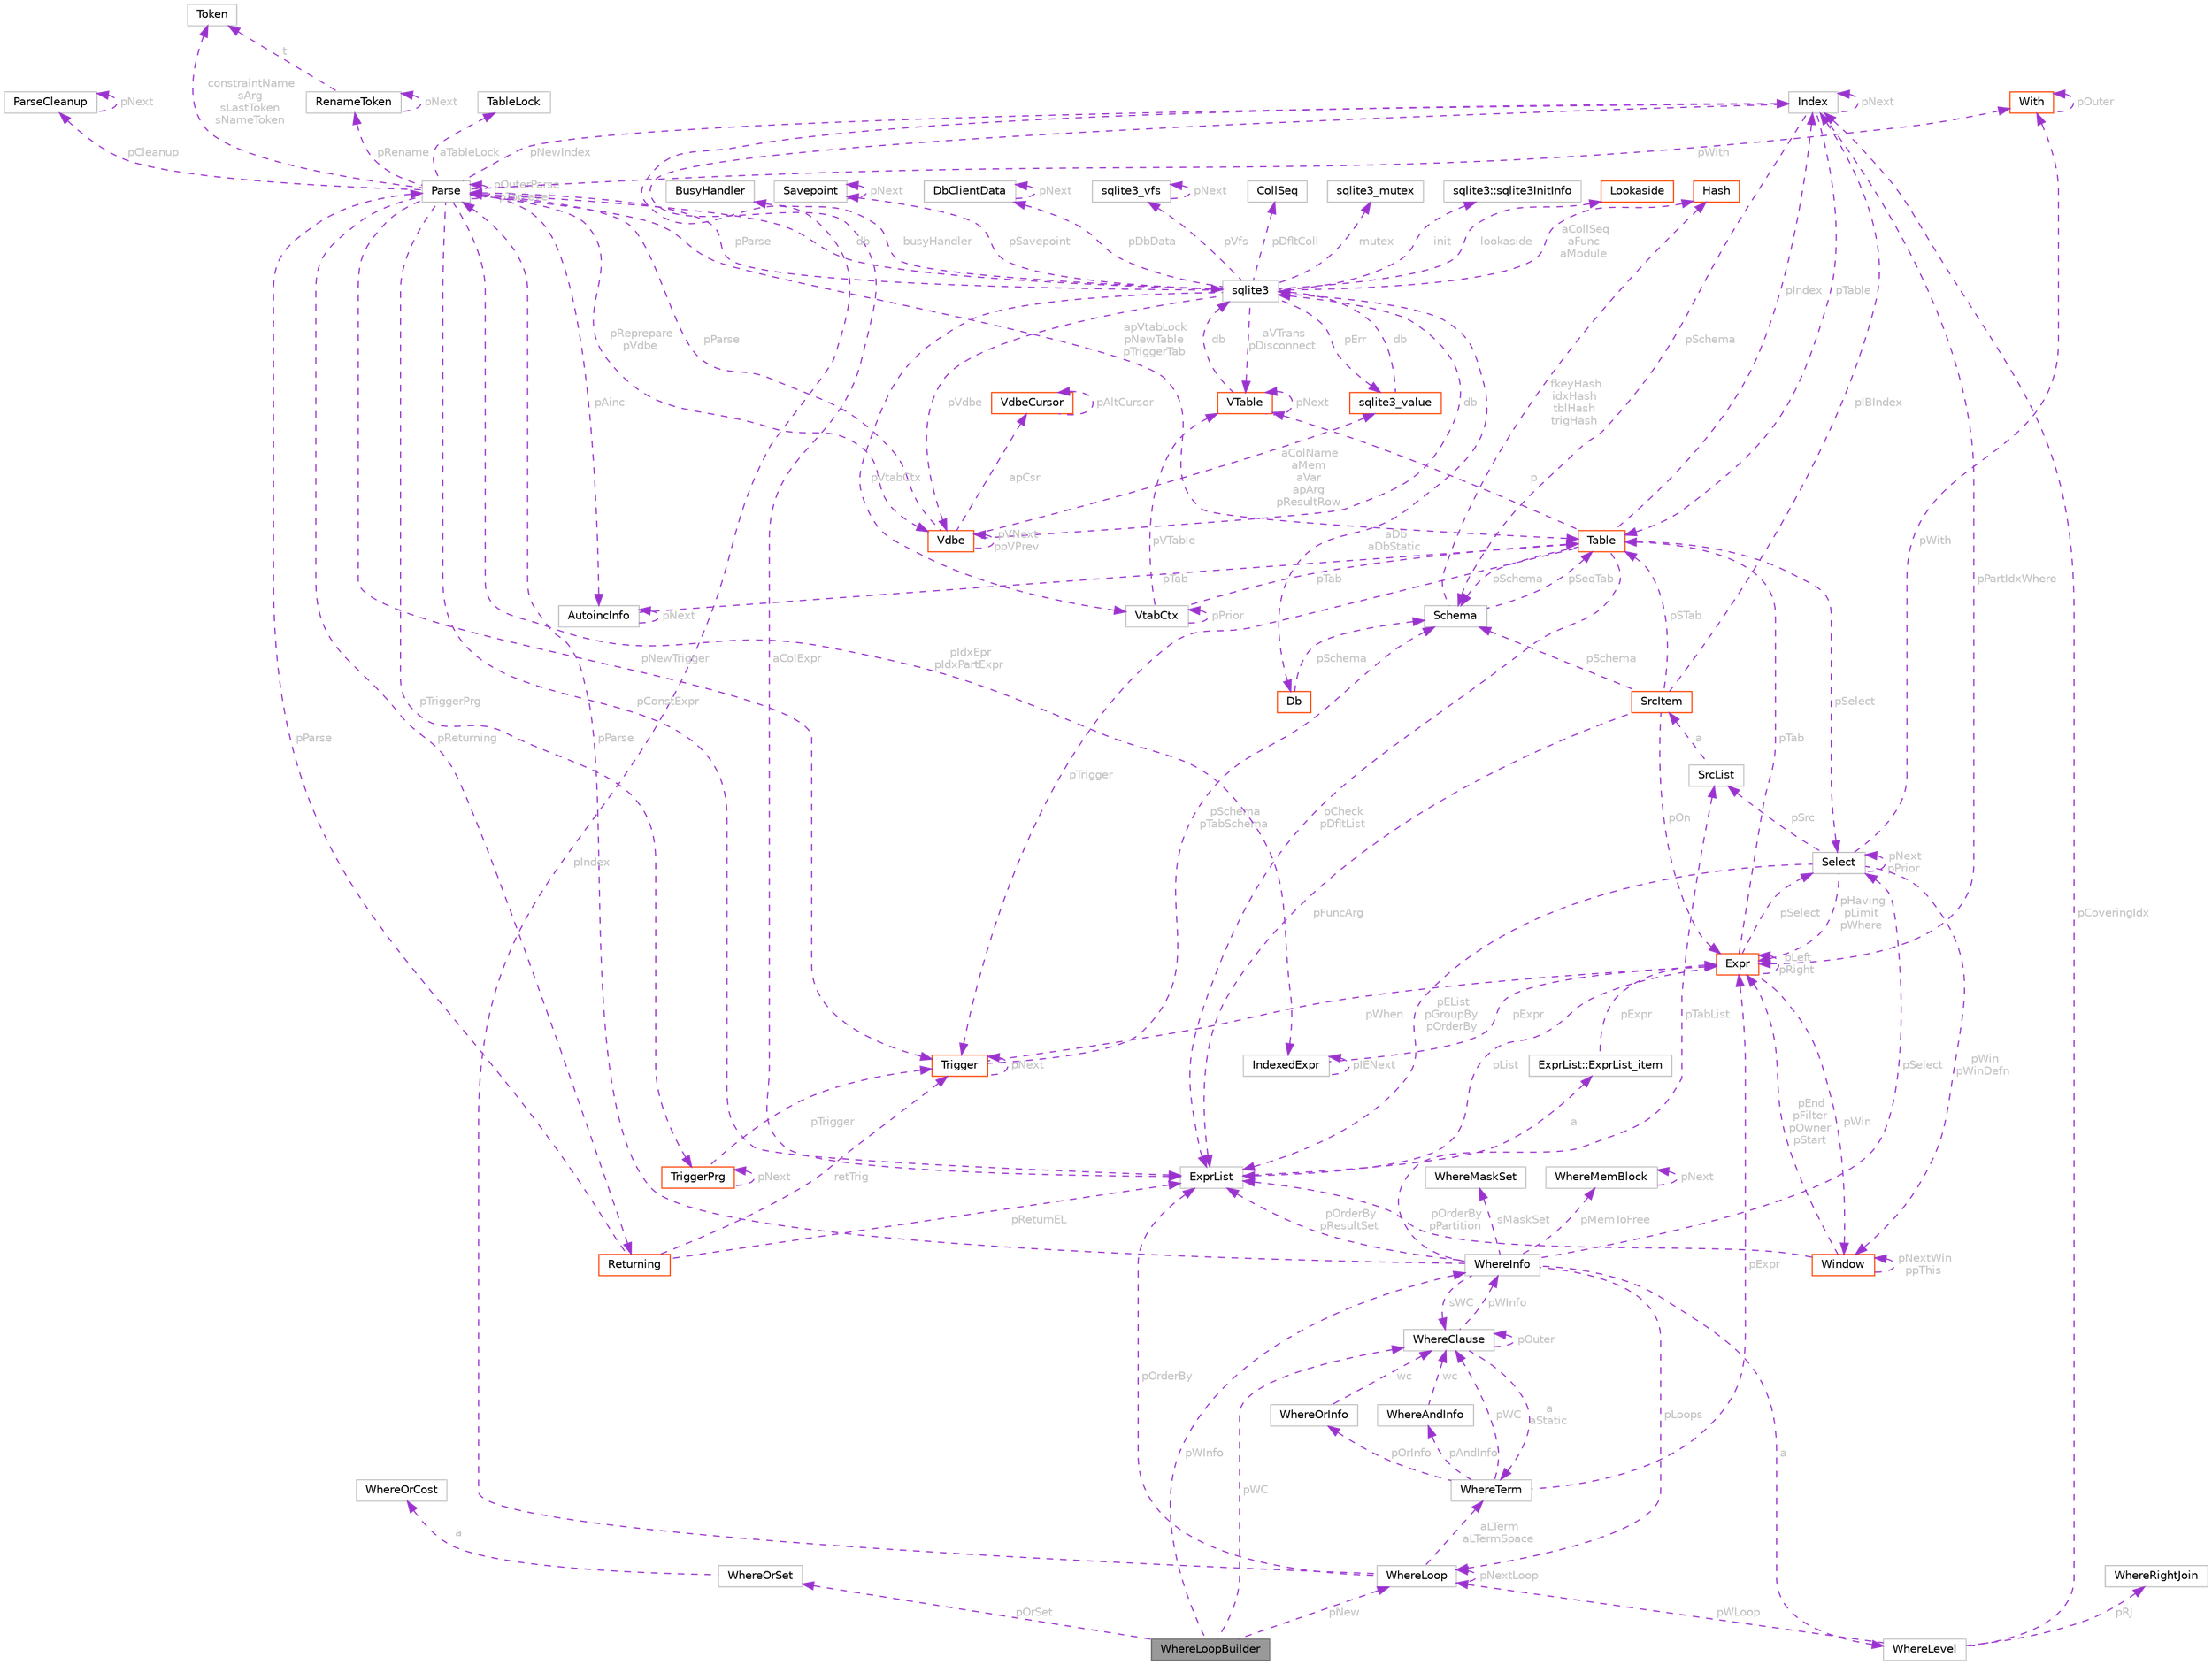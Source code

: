 digraph "WhereLoopBuilder"
{
 // LATEX_PDF_SIZE
  bgcolor="transparent";
  edge [fontname=Helvetica,fontsize=10,labelfontname=Helvetica,labelfontsize=10];
  node [fontname=Helvetica,fontsize=10,shape=box,height=0.2,width=0.4];
  Node1 [id="Node000001",label="WhereLoopBuilder",height=0.2,width=0.4,color="gray40", fillcolor="grey60", style="filled", fontcolor="black",tooltip=" "];
  Node2 -> Node1 [id="edge1_Node000001_Node000002",dir="back",color="darkorchid3",style="dashed",tooltip=" ",label=" pWInfo",fontcolor="grey" ];
  Node2 [id="Node000002",label="WhereInfo",height=0.2,width=0.4,color="grey75", fillcolor="white", style="filled",URL="$structWhereInfo.html",tooltip=" "];
  Node3 -> Node2 [id="edge2_Node000002_Node000003",dir="back",color="darkorchid3",style="dashed",tooltip=" ",label=" pParse",fontcolor="grey" ];
  Node3 [id="Node000003",label="Parse",height=0.2,width=0.4,color="grey75", fillcolor="white", style="filled",URL="$structParse.html",tooltip=" "];
  Node4 -> Node3 [id="edge3_Node000003_Node000004",dir="back",color="darkorchid3",style="dashed",tooltip=" ",label=" db",fontcolor="grey" ];
  Node4 [id="Node000004",label="sqlite3",height=0.2,width=0.4,color="grey75", fillcolor="white", style="filled",URL="$structsqlite3.html",tooltip=" "];
  Node5 -> Node4 [id="edge4_Node000004_Node000005",dir="back",color="darkorchid3",style="dashed",tooltip=" ",label=" pVfs",fontcolor="grey" ];
  Node5 [id="Node000005",label="sqlite3_vfs",height=0.2,width=0.4,color="grey75", fillcolor="white", style="filled",URL="$structsqlite3__vfs.html",tooltip=" "];
  Node5 -> Node5 [id="edge5_Node000005_Node000005",dir="back",color="darkorchid3",style="dashed",tooltip=" ",label=" pNext",fontcolor="grey" ];
  Node6 -> Node4 [id="edge6_Node000004_Node000006",dir="back",color="darkorchid3",style="dashed",tooltip=" ",label=" pVdbe",fontcolor="grey" ];
  Node6 [id="Node000006",label="Vdbe",height=0.2,width=0.4,color="orangered", fillcolor="white", style="filled",URL="$structVdbe.html",tooltip=" "];
  Node4 -> Node6 [id="edge7_Node000006_Node000004",dir="back",color="darkorchid3",style="dashed",tooltip=" ",label=" db",fontcolor="grey" ];
  Node6 -> Node6 [id="edge8_Node000006_Node000006",dir="back",color="darkorchid3",style="dashed",tooltip=" ",label=" pVNext\nppVPrev",fontcolor="grey" ];
  Node3 -> Node6 [id="edge9_Node000006_Node000003",dir="back",color="darkorchid3",style="dashed",tooltip=" ",label=" pParse",fontcolor="grey" ];
  Node7 -> Node6 [id="edge10_Node000006_Node000007",dir="back",color="darkorchid3",style="dashed",tooltip=" ",label=" aColName\naMem\naVar\napArg\npResultRow",fontcolor="grey" ];
  Node7 [id="Node000007",label="sqlite3_value",height=0.2,width=0.4,color="orangered", fillcolor="white", style="filled",URL="$structsqlite3__value.html",tooltip=" "];
  Node4 -> Node7 [id="edge11_Node000007_Node000004",dir="back",color="darkorchid3",style="dashed",tooltip=" ",label=" db",fontcolor="grey" ];
  Node11 -> Node6 [id="edge12_Node000006_Node000011",dir="back",color="darkorchid3",style="dashed",tooltip=" ",label=" apCsr",fontcolor="grey" ];
  Node11 [id="Node000011",label="VdbeCursor",height=0.2,width=0.4,color="orangered", fillcolor="white", style="filled",URL="$structVdbeCursor.html",tooltip=" "];
  Node11 -> Node11 [id="edge13_Node000011_Node000011",dir="back",color="darkorchid3",style="dashed",tooltip=" ",label=" pAltCursor",fontcolor="grey" ];
  Node28 -> Node4 [id="edge14_Node000004_Node000028",dir="back",color="darkorchid3",style="dashed",tooltip=" ",label=" pDfltColl",fontcolor="grey" ];
  Node28 [id="Node000028",label="CollSeq",height=0.2,width=0.4,color="grey75", fillcolor="white", style="filled",URL="$structCollSeq.html",tooltip=" "];
  Node30 -> Node4 [id="edge15_Node000004_Node000030",dir="back",color="darkorchid3",style="dashed",tooltip=" ",label=" mutex",fontcolor="grey" ];
  Node30 [id="Node000030",label="sqlite3_mutex",height=0.2,width=0.4,color="grey75", fillcolor="white", style="filled",URL="$structsqlite3__mutex.html",tooltip=" "];
  Node83 -> Node4 [id="edge16_Node000004_Node000083",dir="back",color="darkorchid3",style="dashed",tooltip=" ",label=" aDb\naDbStatic",fontcolor="grey" ];
  Node83 [id="Node000083",label="Db",height=0.2,width=0.4,color="orangered", fillcolor="white", style="filled",URL="$structDb.html",tooltip=" "];
  Node54 -> Node83 [id="edge17_Node000083_Node000054",dir="back",color="darkorchid3",style="dashed",tooltip=" ",label=" pSchema",fontcolor="grey" ];
  Node54 [id="Node000054",label="Schema",height=0.2,width=0.4,color="grey75", fillcolor="white", style="filled",URL="$structSchema.html",tooltip=" "];
  Node55 -> Node54 [id="edge18_Node000054_Node000055",dir="back",color="darkorchid3",style="dashed",tooltip=" ",label=" fkeyHash\nidxHash\ntblHash\ntrigHash",fontcolor="grey" ];
  Node55 [id="Node000055",label="Hash",height=0.2,width=0.4,color="orangered", fillcolor="white", style="filled",URL="$structHash.html",tooltip=" "];
  Node51 -> Node54 [id="edge19_Node000054_Node000051",dir="back",color="darkorchid3",style="dashed",tooltip=" ",label=" pSeqTab",fontcolor="grey" ];
  Node51 [id="Node000051",label="Table",height=0.2,width=0.4,color="orangered", fillcolor="white", style="filled",URL="$structTable.html",tooltip=" "];
  Node53 -> Node51 [id="edge20_Node000051_Node000053",dir="back",color="darkorchid3",style="dashed",tooltip=" ",label=" pIndex",fontcolor="grey" ];
  Node53 [id="Node000053",label="Index",height=0.2,width=0.4,color="grey75", fillcolor="white", style="filled",URL="$structIndex.html",tooltip=" "];
  Node51 -> Node53 [id="edge21_Node000053_Node000051",dir="back",color="darkorchid3",style="dashed",tooltip=" ",label=" pTable",fontcolor="grey" ];
  Node53 -> Node53 [id="edge22_Node000053_Node000053",dir="back",color="darkorchid3",style="dashed",tooltip=" ",label=" pNext",fontcolor="grey" ];
  Node54 -> Node53 [id="edge23_Node000053_Node000054",dir="back",color="darkorchid3",style="dashed",tooltip=" ",label=" pSchema",fontcolor="grey" ];
  Node58 -> Node53 [id="edge24_Node000053_Node000058",dir="back",color="darkorchid3",style="dashed",tooltip=" ",label=" pPartIdxWhere",fontcolor="grey" ];
  Node58 [id="Node000058",label="Expr",height=0.2,width=0.4,color="orangered", fillcolor="white", style="filled",URL="$structExpr.html",tooltip=" "];
  Node58 -> Node58 [id="edge25_Node000058_Node000058",dir="back",color="darkorchid3",style="dashed",tooltip=" ",label=" pLeft\npRight",fontcolor="grey" ];
  Node59 -> Node58 [id="edge26_Node000058_Node000059",dir="back",color="darkorchid3",style="dashed",tooltip=" ",label=" pList",fontcolor="grey" ];
  Node59 [id="Node000059",label="ExprList",height=0.2,width=0.4,color="grey75", fillcolor="white", style="filled",URL="$structExprList.html",tooltip=" "];
  Node60 -> Node59 [id="edge27_Node000059_Node000060",dir="back",color="darkorchid3",style="dashed",tooltip=" ",label=" a",fontcolor="grey" ];
  Node60 [id="Node000060",label="ExprList::ExprList_item",height=0.2,width=0.4,color="grey75", fillcolor="white", style="filled",URL="$structExprList_1_1ExprList__item.html",tooltip=" "];
  Node58 -> Node60 [id="edge28_Node000060_Node000058",dir="back",color="darkorchid3",style="dashed",tooltip=" ",label=" pExpr",fontcolor="grey" ];
  Node61 -> Node58 [id="edge29_Node000058_Node000061",dir="back",color="darkorchid3",style="dashed",tooltip=" ",label=" pSelect",fontcolor="grey" ];
  Node61 [id="Node000061",label="Select",height=0.2,width=0.4,color="grey75", fillcolor="white", style="filled",URL="$structSelect.html",tooltip=" "];
  Node59 -> Node61 [id="edge30_Node000061_Node000059",dir="back",color="darkorchid3",style="dashed",tooltip=" ",label=" pEList\npGroupBy\npOrderBy",fontcolor="grey" ];
  Node62 -> Node61 [id="edge31_Node000061_Node000062",dir="back",color="darkorchid3",style="dashed",tooltip=" ",label=" pSrc",fontcolor="grey" ];
  Node62 [id="Node000062",label="SrcList",height=0.2,width=0.4,color="grey75", fillcolor="white", style="filled",URL="$structSrcList.html",tooltip=" "];
  Node63 -> Node62 [id="edge32_Node000062_Node000063",dir="back",color="darkorchid3",style="dashed",tooltip=" ",label=" a",fontcolor="grey" ];
  Node63 [id="Node000063",label="SrcItem",height=0.2,width=0.4,color="orangered", fillcolor="white", style="filled",URL="$structSrcItem.html",tooltip=" "];
  Node51 -> Node63 [id="edge33_Node000063_Node000051",dir="back",color="darkorchid3",style="dashed",tooltip=" ",label=" pSTab",fontcolor="grey" ];
  Node59 -> Node63 [id="edge34_Node000063_Node000059",dir="back",color="darkorchid3",style="dashed",tooltip=" ",label=" pFuncArg",fontcolor="grey" ];
  Node53 -> Node63 [id="edge35_Node000063_Node000053",dir="back",color="darkorchid3",style="dashed",tooltip=" ",label=" pIBIndex",fontcolor="grey" ];
  Node58 -> Node63 [id="edge36_Node000063_Node000058",dir="back",color="darkorchid3",style="dashed",tooltip=" ",label=" pOn",fontcolor="grey" ];
  Node54 -> Node63 [id="edge37_Node000063_Node000054",dir="back",color="darkorchid3",style="dashed",tooltip=" ",label=" pSchema",fontcolor="grey" ];
  Node58 -> Node61 [id="edge38_Node000061_Node000058",dir="back",color="darkorchid3",style="dashed",tooltip=" ",label=" pHaving\npLimit\npWhere",fontcolor="grey" ];
  Node61 -> Node61 [id="edge39_Node000061_Node000061",dir="back",color="darkorchid3",style="dashed",tooltip=" ",label=" pNext\npPrior",fontcolor="grey" ];
  Node68 -> Node61 [id="edge40_Node000061_Node000068",dir="back",color="darkorchid3",style="dashed",tooltip=" ",label=" pWith",fontcolor="grey" ];
  Node68 [id="Node000068",label="With",height=0.2,width=0.4,color="orangered", fillcolor="white", style="filled",URL="$structWith.html",tooltip=" "];
  Node68 -> Node68 [id="edge41_Node000068_Node000068",dir="back",color="darkorchid3",style="dashed",tooltip=" ",label=" pOuter",fontcolor="grey" ];
  Node70 -> Node61 [id="edge42_Node000061_Node000070",dir="back",color="darkorchid3",style="dashed",tooltip=" ",label=" pWin\npWinDefn",fontcolor="grey" ];
  Node70 [id="Node000070",label="Window",height=0.2,width=0.4,color="orangered", fillcolor="white", style="filled",URL="$structWindow.html",tooltip=" "];
  Node59 -> Node70 [id="edge43_Node000070_Node000059",dir="back",color="darkorchid3",style="dashed",tooltip=" ",label=" pOrderBy\npPartition",fontcolor="grey" ];
  Node58 -> Node70 [id="edge44_Node000070_Node000058",dir="back",color="darkorchid3",style="dashed",tooltip=" ",label=" pEnd\npFilter\npOwner\npStart",fontcolor="grey" ];
  Node70 -> Node70 [id="edge45_Node000070_Node000070",dir="back",color="darkorchid3",style="dashed",tooltip=" ",label=" pNextWin\nppThis",fontcolor="grey" ];
  Node51 -> Node58 [id="edge46_Node000058_Node000051",dir="back",color="darkorchid3",style="dashed",tooltip=" ",label=" pTab",fontcolor="grey" ];
  Node70 -> Node58 [id="edge47_Node000058_Node000070",dir="back",color="darkorchid3",style="dashed",tooltip=" ",label=" pWin",fontcolor="grey" ];
  Node59 -> Node53 [id="edge48_Node000053_Node000059",dir="back",color="darkorchid3",style="dashed",tooltip=" ",label=" aColExpr",fontcolor="grey" ];
  Node59 -> Node51 [id="edge49_Node000051_Node000059",dir="back",color="darkorchid3",style="dashed",tooltip=" ",label=" pCheck\npDfltList",fontcolor="grey" ];
  Node61 -> Node51 [id="edge50_Node000051_Node000061",dir="back",color="darkorchid3",style="dashed",tooltip=" ",label=" pSelect",fontcolor="grey" ];
  Node49 -> Node51 [id="edge51_Node000051_Node000049",dir="back",color="darkorchid3",style="dashed",tooltip=" ",label=" p",fontcolor="grey" ];
  Node49 [id="Node000049",label="VTable",height=0.2,width=0.4,color="orangered", fillcolor="white", style="filled",URL="$structVTable.html",tooltip=" "];
  Node4 -> Node49 [id="edge52_Node000049_Node000004",dir="back",color="darkorchid3",style="dashed",tooltip=" ",label=" db",fontcolor="grey" ];
  Node49 -> Node49 [id="edge53_Node000049_Node000049",dir="back",color="darkorchid3",style="dashed",tooltip=" ",label=" pNext",fontcolor="grey" ];
  Node75 -> Node51 [id="edge54_Node000051_Node000075",dir="back",color="darkorchid3",style="dashed",tooltip=" ",label=" pTrigger",fontcolor="grey" ];
  Node75 [id="Node000075",label="Trigger",height=0.2,width=0.4,color="orangered", fillcolor="white", style="filled",URL="$structTrigger.html",tooltip=" "];
  Node58 -> Node75 [id="edge55_Node000075_Node000058",dir="back",color="darkorchid3",style="dashed",tooltip=" ",label=" pWhen",fontcolor="grey" ];
  Node54 -> Node75 [id="edge56_Node000075_Node000054",dir="back",color="darkorchid3",style="dashed",tooltip=" ",label=" pSchema\npTabSchema",fontcolor="grey" ];
  Node75 -> Node75 [id="edge57_Node000075_Node000075",dir="back",color="darkorchid3",style="dashed",tooltip=" ",label=" pNext",fontcolor="grey" ];
  Node54 -> Node51 [id="edge58_Node000051_Node000054",dir="back",color="darkorchid3",style="dashed",tooltip=" ",label=" pSchema",fontcolor="grey" ];
  Node84 -> Node4 [id="edge59_Node000004_Node000084",dir="back",color="darkorchid3",style="dashed",tooltip=" ",label=" init",fontcolor="grey" ];
  Node84 [id="Node000084",label="sqlite3::sqlite3InitInfo",height=0.2,width=0.4,color="grey75", fillcolor="white", style="filled",URL="$structsqlite3_1_1sqlite3InitInfo.html",tooltip=" "];
  Node3 -> Node4 [id="edge60_Node000004_Node000003",dir="back",color="darkorchid3",style="dashed",tooltip=" ",label=" pParse",fontcolor="grey" ];
  Node7 -> Node4 [id="edge61_Node000004_Node000007",dir="back",color="darkorchid3",style="dashed",tooltip=" ",label=" pErr",fontcolor="grey" ];
  Node85 -> Node4 [id="edge62_Node000004_Node000085",dir="back",color="darkorchid3",style="dashed",tooltip=" ",label=" lookaside",fontcolor="grey" ];
  Node85 [id="Node000085",label="Lookaside",height=0.2,width=0.4,color="orangered", fillcolor="white", style="filled",URL="$structLookaside.html",tooltip=" "];
  Node55 -> Node4 [id="edge63_Node000004_Node000055",dir="back",color="darkorchid3",style="dashed",tooltip=" ",label=" aCollSeq\naFunc\naModule",fontcolor="grey" ];
  Node87 -> Node4 [id="edge64_Node000004_Node000087",dir="back",color="darkorchid3",style="dashed",tooltip=" ",label=" pVtabCtx",fontcolor="grey" ];
  Node87 [id="Node000087",label="VtabCtx",height=0.2,width=0.4,color="grey75", fillcolor="white", style="filled",URL="$structVtabCtx.html",tooltip=" "];
  Node49 -> Node87 [id="edge65_Node000087_Node000049",dir="back",color="darkorchid3",style="dashed",tooltip=" ",label=" pVTable",fontcolor="grey" ];
  Node51 -> Node87 [id="edge66_Node000087_Node000051",dir="back",color="darkorchid3",style="dashed",tooltip=" ",label=" pTab",fontcolor="grey" ];
  Node87 -> Node87 [id="edge67_Node000087_Node000087",dir="back",color="darkorchid3",style="dashed",tooltip=" ",label=" pPrior",fontcolor="grey" ];
  Node49 -> Node4 [id="edge68_Node000004_Node000049",dir="back",color="darkorchid3",style="dashed",tooltip=" ",label=" aVTrans\npDisconnect",fontcolor="grey" ];
  Node88 -> Node4 [id="edge69_Node000004_Node000088",dir="back",color="darkorchid3",style="dashed",tooltip=" ",label=" busyHandler",fontcolor="grey" ];
  Node88 [id="Node000088",label="BusyHandler",height=0.2,width=0.4,color="grey75", fillcolor="white", style="filled",URL="$structBusyHandler.html",tooltip=" "];
  Node89 -> Node4 [id="edge70_Node000004_Node000089",dir="back",color="darkorchid3",style="dashed",tooltip=" ",label=" pSavepoint",fontcolor="grey" ];
  Node89 [id="Node000089",label="Savepoint",height=0.2,width=0.4,color="grey75", fillcolor="white", style="filled",URL="$structSavepoint.html",tooltip=" "];
  Node89 -> Node89 [id="edge71_Node000089_Node000089",dir="back",color="darkorchid3",style="dashed",tooltip=" ",label=" pNext",fontcolor="grey" ];
  Node90 -> Node4 [id="edge72_Node000004_Node000090",dir="back",color="darkorchid3",style="dashed",tooltip=" ",label=" pDbData",fontcolor="grey" ];
  Node90 [id="Node000090",label="DbClientData",height=0.2,width=0.4,color="grey75", fillcolor="white", style="filled",URL="$structDbClientData.html",tooltip=" "];
  Node90 -> Node90 [id="edge73_Node000090_Node000090",dir="back",color="darkorchid3",style="dashed",tooltip=" ",label=" pNext",fontcolor="grey" ];
  Node6 -> Node3 [id="edge74_Node000003_Node000006",dir="back",color="darkorchid3",style="dashed",tooltip=" ",label=" pReprepare\npVdbe",fontcolor="grey" ];
  Node59 -> Node3 [id="edge75_Node000003_Node000059",dir="back",color="darkorchid3",style="dashed",tooltip=" ",label=" pConstExpr",fontcolor="grey" ];
  Node91 -> Node3 [id="edge76_Node000003_Node000091",dir="back",color="darkorchid3",style="dashed",tooltip=" ",label=" pIdxEpr\npIdxPartExpr",fontcolor="grey" ];
  Node91 [id="Node000091",label="IndexedExpr",height=0.2,width=0.4,color="grey75", fillcolor="white", style="filled",URL="$structIndexedExpr.html",tooltip=" "];
  Node58 -> Node91 [id="edge77_Node000091_Node000058",dir="back",color="darkorchid3",style="dashed",tooltip=" ",label=" pExpr",fontcolor="grey" ];
  Node91 -> Node91 [id="edge78_Node000091_Node000091",dir="back",color="darkorchid3",style="dashed",tooltip=" ",label=" pIENext",fontcolor="grey" ];
  Node92 -> Node3 [id="edge79_Node000003_Node000092",dir="back",color="darkorchid3",style="dashed",tooltip=" ",label=" aTableLock",fontcolor="grey" ];
  Node92 [id="Node000092",label="TableLock",height=0.2,width=0.4,color="grey75", fillcolor="white", style="filled",URL="$structTableLock.html",tooltip=" "];
  Node93 -> Node3 [id="edge80_Node000003_Node000093",dir="back",color="darkorchid3",style="dashed",tooltip=" ",label=" pAinc",fontcolor="grey" ];
  Node93 [id="Node000093",label="AutoincInfo",height=0.2,width=0.4,color="grey75", fillcolor="white", style="filled",URL="$structAutoincInfo.html",tooltip=" "];
  Node93 -> Node93 [id="edge81_Node000093_Node000093",dir="back",color="darkorchid3",style="dashed",tooltip=" ",label=" pNext",fontcolor="grey" ];
  Node51 -> Node93 [id="edge82_Node000093_Node000051",dir="back",color="darkorchid3",style="dashed",tooltip=" ",label=" pTab",fontcolor="grey" ];
  Node3 -> Node3 [id="edge83_Node000003_Node000003",dir="back",color="darkorchid3",style="dashed",tooltip=" ",label=" pOuterParse\npToplevel",fontcolor="grey" ];
  Node51 -> Node3 [id="edge84_Node000003_Node000051",dir="back",color="darkorchid3",style="dashed",tooltip=" ",label=" apVtabLock\npNewTable\npTriggerTab",fontcolor="grey" ];
  Node94 -> Node3 [id="edge85_Node000003_Node000094",dir="back",color="darkorchid3",style="dashed",tooltip=" ",label=" pTriggerPrg",fontcolor="grey" ];
  Node94 [id="Node000094",label="TriggerPrg",height=0.2,width=0.4,color="orangered", fillcolor="white", style="filled",URL="$structTriggerPrg.html",tooltip=" "];
  Node75 -> Node94 [id="edge86_Node000094_Node000075",dir="back",color="darkorchid3",style="dashed",tooltip=" ",label=" pTrigger",fontcolor="grey" ];
  Node94 -> Node94 [id="edge87_Node000094_Node000094",dir="back",color="darkorchid3",style="dashed",tooltip=" ",label=" pNext",fontcolor="grey" ];
  Node95 -> Node3 [id="edge88_Node000003_Node000095",dir="back",color="darkorchid3",style="dashed",tooltip=" ",label=" pCleanup",fontcolor="grey" ];
  Node95 [id="Node000095",label="ParseCleanup",height=0.2,width=0.4,color="grey75", fillcolor="white", style="filled",URL="$structParseCleanup.html",tooltip=" "];
  Node95 -> Node95 [id="edge89_Node000095_Node000095",dir="back",color="darkorchid3",style="dashed",tooltip=" ",label=" pNext",fontcolor="grey" ];
  Node96 -> Node3 [id="edge90_Node000003_Node000096",dir="back",color="darkorchid3",style="dashed",tooltip=" ",label=" constraintName\nsArg\nsLastToken\nsNameToken",fontcolor="grey" ];
  Node96 [id="Node000096",label="Token",height=0.2,width=0.4,color="grey75", fillcolor="white", style="filled",URL="$structToken.html",tooltip=" "];
  Node97 -> Node3 [id="edge91_Node000003_Node000097",dir="back",color="darkorchid3",style="dashed",tooltip=" ",label=" pReturning",fontcolor="grey" ];
  Node97 [id="Node000097",label="Returning",height=0.2,width=0.4,color="orangered", fillcolor="white", style="filled",URL="$structReturning.html",tooltip=" "];
  Node3 -> Node97 [id="edge92_Node000097_Node000003",dir="back",color="darkorchid3",style="dashed",tooltip=" ",label=" pParse",fontcolor="grey" ];
  Node59 -> Node97 [id="edge93_Node000097_Node000059",dir="back",color="darkorchid3",style="dashed",tooltip=" ",label=" pReturnEL",fontcolor="grey" ];
  Node75 -> Node97 [id="edge94_Node000097_Node000075",dir="back",color="darkorchid3",style="dashed",tooltip=" ",label=" retTrig",fontcolor="grey" ];
  Node53 -> Node3 [id="edge95_Node000003_Node000053",dir="back",color="darkorchid3",style="dashed",tooltip=" ",label=" pNewIndex",fontcolor="grey" ];
  Node75 -> Node3 [id="edge96_Node000003_Node000075",dir="back",color="darkorchid3",style="dashed",tooltip=" ",label=" pNewTrigger",fontcolor="grey" ];
  Node68 -> Node3 [id="edge97_Node000003_Node000068",dir="back",color="darkorchid3",style="dashed",tooltip=" ",label=" pWith",fontcolor="grey" ];
  Node98 -> Node3 [id="edge98_Node000003_Node000098",dir="back",color="darkorchid3",style="dashed",tooltip=" ",label=" pRename",fontcolor="grey" ];
  Node98 [id="Node000098",label="RenameToken",height=0.2,width=0.4,color="grey75", fillcolor="white", style="filled",URL="$structRenameToken.html",tooltip=" "];
  Node96 -> Node98 [id="edge99_Node000098_Node000096",dir="back",color="darkorchid3",style="dashed",tooltip=" ",label=" t",fontcolor="grey" ];
  Node98 -> Node98 [id="edge100_Node000098_Node000098",dir="back",color="darkorchid3",style="dashed",tooltip=" ",label=" pNext",fontcolor="grey" ];
  Node62 -> Node2 [id="edge101_Node000002_Node000062",dir="back",color="darkorchid3",style="dashed",tooltip=" ",label=" pTabList",fontcolor="grey" ];
  Node59 -> Node2 [id="edge102_Node000002_Node000059",dir="back",color="darkorchid3",style="dashed",tooltip=" ",label=" pOrderBy\npResultSet",fontcolor="grey" ];
  Node61 -> Node2 [id="edge103_Node000002_Node000061",dir="back",color="darkorchid3",style="dashed",tooltip=" ",label=" pSelect",fontcolor="grey" ];
  Node99 -> Node2 [id="edge104_Node000002_Node000099",dir="back",color="darkorchid3",style="dashed",tooltip=" ",label=" pLoops",fontcolor="grey" ];
  Node99 [id="Node000099",label="WhereLoop",height=0.2,width=0.4,color="grey75", fillcolor="white", style="filled",URL="$structWhereLoop.html",tooltip=" "];
  Node53 -> Node99 [id="edge105_Node000099_Node000053",dir="back",color="darkorchid3",style="dashed",tooltip=" ",label=" pIndex",fontcolor="grey" ];
  Node59 -> Node99 [id="edge106_Node000099_Node000059",dir="back",color="darkorchid3",style="dashed",tooltip=" ",label=" pOrderBy",fontcolor="grey" ];
  Node100 -> Node99 [id="edge107_Node000099_Node000100",dir="back",color="darkorchid3",style="dashed",tooltip=" ",label=" aLTerm\naLTermSpace",fontcolor="grey" ];
  Node100 [id="Node000100",label="WhereTerm",height=0.2,width=0.4,color="grey75", fillcolor="white", style="filled",URL="$structWhereTerm.html",tooltip=" "];
  Node58 -> Node100 [id="edge108_Node000100_Node000058",dir="back",color="darkorchid3",style="dashed",tooltip=" ",label=" pExpr",fontcolor="grey" ];
  Node101 -> Node100 [id="edge109_Node000100_Node000101",dir="back",color="darkorchid3",style="dashed",tooltip=" ",label=" pWC",fontcolor="grey" ];
  Node101 [id="Node000101",label="WhereClause",height=0.2,width=0.4,color="grey75", fillcolor="white", style="filled",URL="$structWhereClause.html",tooltip=" "];
  Node2 -> Node101 [id="edge110_Node000101_Node000002",dir="back",color="darkorchid3",style="dashed",tooltip=" ",label=" pWInfo",fontcolor="grey" ];
  Node101 -> Node101 [id="edge111_Node000101_Node000101",dir="back",color="darkorchid3",style="dashed",tooltip=" ",label=" pOuter",fontcolor="grey" ];
  Node100 -> Node101 [id="edge112_Node000101_Node000100",dir="back",color="darkorchid3",style="dashed",tooltip=" ",label=" a\naStatic",fontcolor="grey" ];
  Node102 -> Node100 [id="edge113_Node000100_Node000102",dir="back",color="darkorchid3",style="dashed",tooltip=" ",label=" pOrInfo",fontcolor="grey" ];
  Node102 [id="Node000102",label="WhereOrInfo",height=0.2,width=0.4,color="grey75", fillcolor="white", style="filled",URL="$structWhereOrInfo.html",tooltip=" "];
  Node101 -> Node102 [id="edge114_Node000102_Node000101",dir="back",color="darkorchid3",style="dashed",tooltip=" ",label=" wc",fontcolor="grey" ];
  Node103 -> Node100 [id="edge115_Node000100_Node000103",dir="back",color="darkorchid3",style="dashed",tooltip=" ",label=" pAndInfo",fontcolor="grey" ];
  Node103 [id="Node000103",label="WhereAndInfo",height=0.2,width=0.4,color="grey75", fillcolor="white", style="filled",URL="$structWhereAndInfo.html",tooltip=" "];
  Node101 -> Node103 [id="edge116_Node000103_Node000101",dir="back",color="darkorchid3",style="dashed",tooltip=" ",label=" wc",fontcolor="grey" ];
  Node99 -> Node99 [id="edge117_Node000099_Node000099",dir="back",color="darkorchid3",style="dashed",tooltip=" ",label=" pNextLoop",fontcolor="grey" ];
  Node104 -> Node2 [id="edge118_Node000002_Node000104",dir="back",color="darkorchid3",style="dashed",tooltip=" ",label=" pMemToFree",fontcolor="grey" ];
  Node104 [id="Node000104",label="WhereMemBlock",height=0.2,width=0.4,color="grey75", fillcolor="white", style="filled",URL="$structWhereMemBlock.html",tooltip=" "];
  Node104 -> Node104 [id="edge119_Node000104_Node000104",dir="back",color="darkorchid3",style="dashed",tooltip=" ",label=" pNext",fontcolor="grey" ];
  Node101 -> Node2 [id="edge120_Node000002_Node000101",dir="back",color="darkorchid3",style="dashed",tooltip=" ",label=" sWC",fontcolor="grey" ];
  Node105 -> Node2 [id="edge121_Node000002_Node000105",dir="back",color="darkorchid3",style="dashed",tooltip=" ",label=" sMaskSet",fontcolor="grey" ];
  Node105 [id="Node000105",label="WhereMaskSet",height=0.2,width=0.4,color="grey75", fillcolor="white", style="filled",URL="$structWhereMaskSet.html",tooltip=" "];
  Node106 -> Node2 [id="edge122_Node000002_Node000106",dir="back",color="darkorchid3",style="dashed",tooltip=" ",label=" a",fontcolor="grey" ];
  Node106 [id="Node000106",label="WhereLevel",height=0.2,width=0.4,color="grey75", fillcolor="white", style="filled",URL="$structWhereLevel.html",tooltip=" "];
  Node107 -> Node106 [id="edge123_Node000106_Node000107",dir="back",color="darkorchid3",style="dashed",tooltip=" ",label=" pRJ",fontcolor="grey" ];
  Node107 [id="Node000107",label="WhereRightJoin",height=0.2,width=0.4,color="grey75", fillcolor="white", style="filled",URL="$structWhereRightJoin.html",tooltip=" "];
  Node53 -> Node106 [id="edge124_Node000106_Node000053",dir="back",color="darkorchid3",style="dashed",tooltip=" ",label=" pCoveringIdx",fontcolor="grey" ];
  Node99 -> Node106 [id="edge125_Node000106_Node000099",dir="back",color="darkorchid3",style="dashed",tooltip=" ",label=" pWLoop",fontcolor="grey" ];
  Node101 -> Node1 [id="edge126_Node000001_Node000101",dir="back",color="darkorchid3",style="dashed",tooltip=" ",label=" pWC",fontcolor="grey" ];
  Node99 -> Node1 [id="edge127_Node000001_Node000099",dir="back",color="darkorchid3",style="dashed",tooltip=" ",label=" pNew",fontcolor="grey" ];
  Node108 -> Node1 [id="edge128_Node000001_Node000108",dir="back",color="darkorchid3",style="dashed",tooltip=" ",label=" pOrSet",fontcolor="grey" ];
  Node108 [id="Node000108",label="WhereOrSet",height=0.2,width=0.4,color="grey75", fillcolor="white", style="filled",URL="$structWhereOrSet.html",tooltip=" "];
  Node109 -> Node108 [id="edge129_Node000108_Node000109",dir="back",color="darkorchid3",style="dashed",tooltip=" ",label=" a",fontcolor="grey" ];
  Node109 [id="Node000109",label="WhereOrCost",height=0.2,width=0.4,color="grey75", fillcolor="white", style="filled",URL="$structWhereOrCost.html",tooltip=" "];
}
